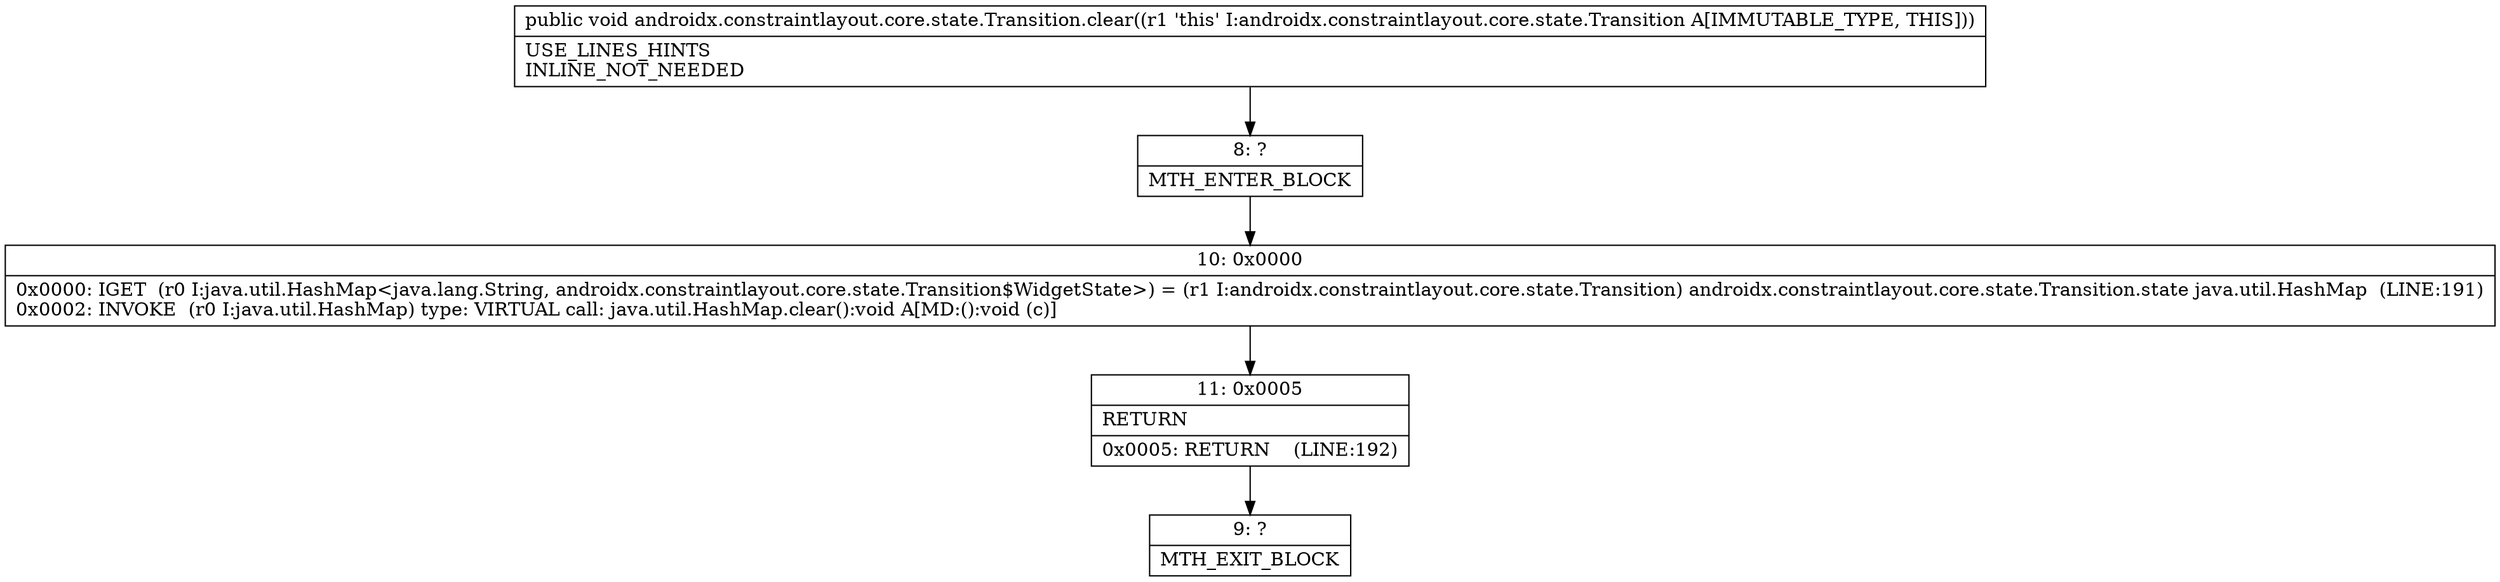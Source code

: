 digraph "CFG forandroidx.constraintlayout.core.state.Transition.clear()V" {
Node_8 [shape=record,label="{8\:\ ?|MTH_ENTER_BLOCK\l}"];
Node_10 [shape=record,label="{10\:\ 0x0000|0x0000: IGET  (r0 I:java.util.HashMap\<java.lang.String, androidx.constraintlayout.core.state.Transition$WidgetState\>) = (r1 I:androidx.constraintlayout.core.state.Transition) androidx.constraintlayout.core.state.Transition.state java.util.HashMap  (LINE:191)\l0x0002: INVOKE  (r0 I:java.util.HashMap) type: VIRTUAL call: java.util.HashMap.clear():void A[MD:():void (c)]\l}"];
Node_11 [shape=record,label="{11\:\ 0x0005|RETURN\l|0x0005: RETURN    (LINE:192)\l}"];
Node_9 [shape=record,label="{9\:\ ?|MTH_EXIT_BLOCK\l}"];
MethodNode[shape=record,label="{public void androidx.constraintlayout.core.state.Transition.clear((r1 'this' I:androidx.constraintlayout.core.state.Transition A[IMMUTABLE_TYPE, THIS]))  | USE_LINES_HINTS\lINLINE_NOT_NEEDED\l}"];
MethodNode -> Node_8;Node_8 -> Node_10;
Node_10 -> Node_11;
Node_11 -> Node_9;
}

